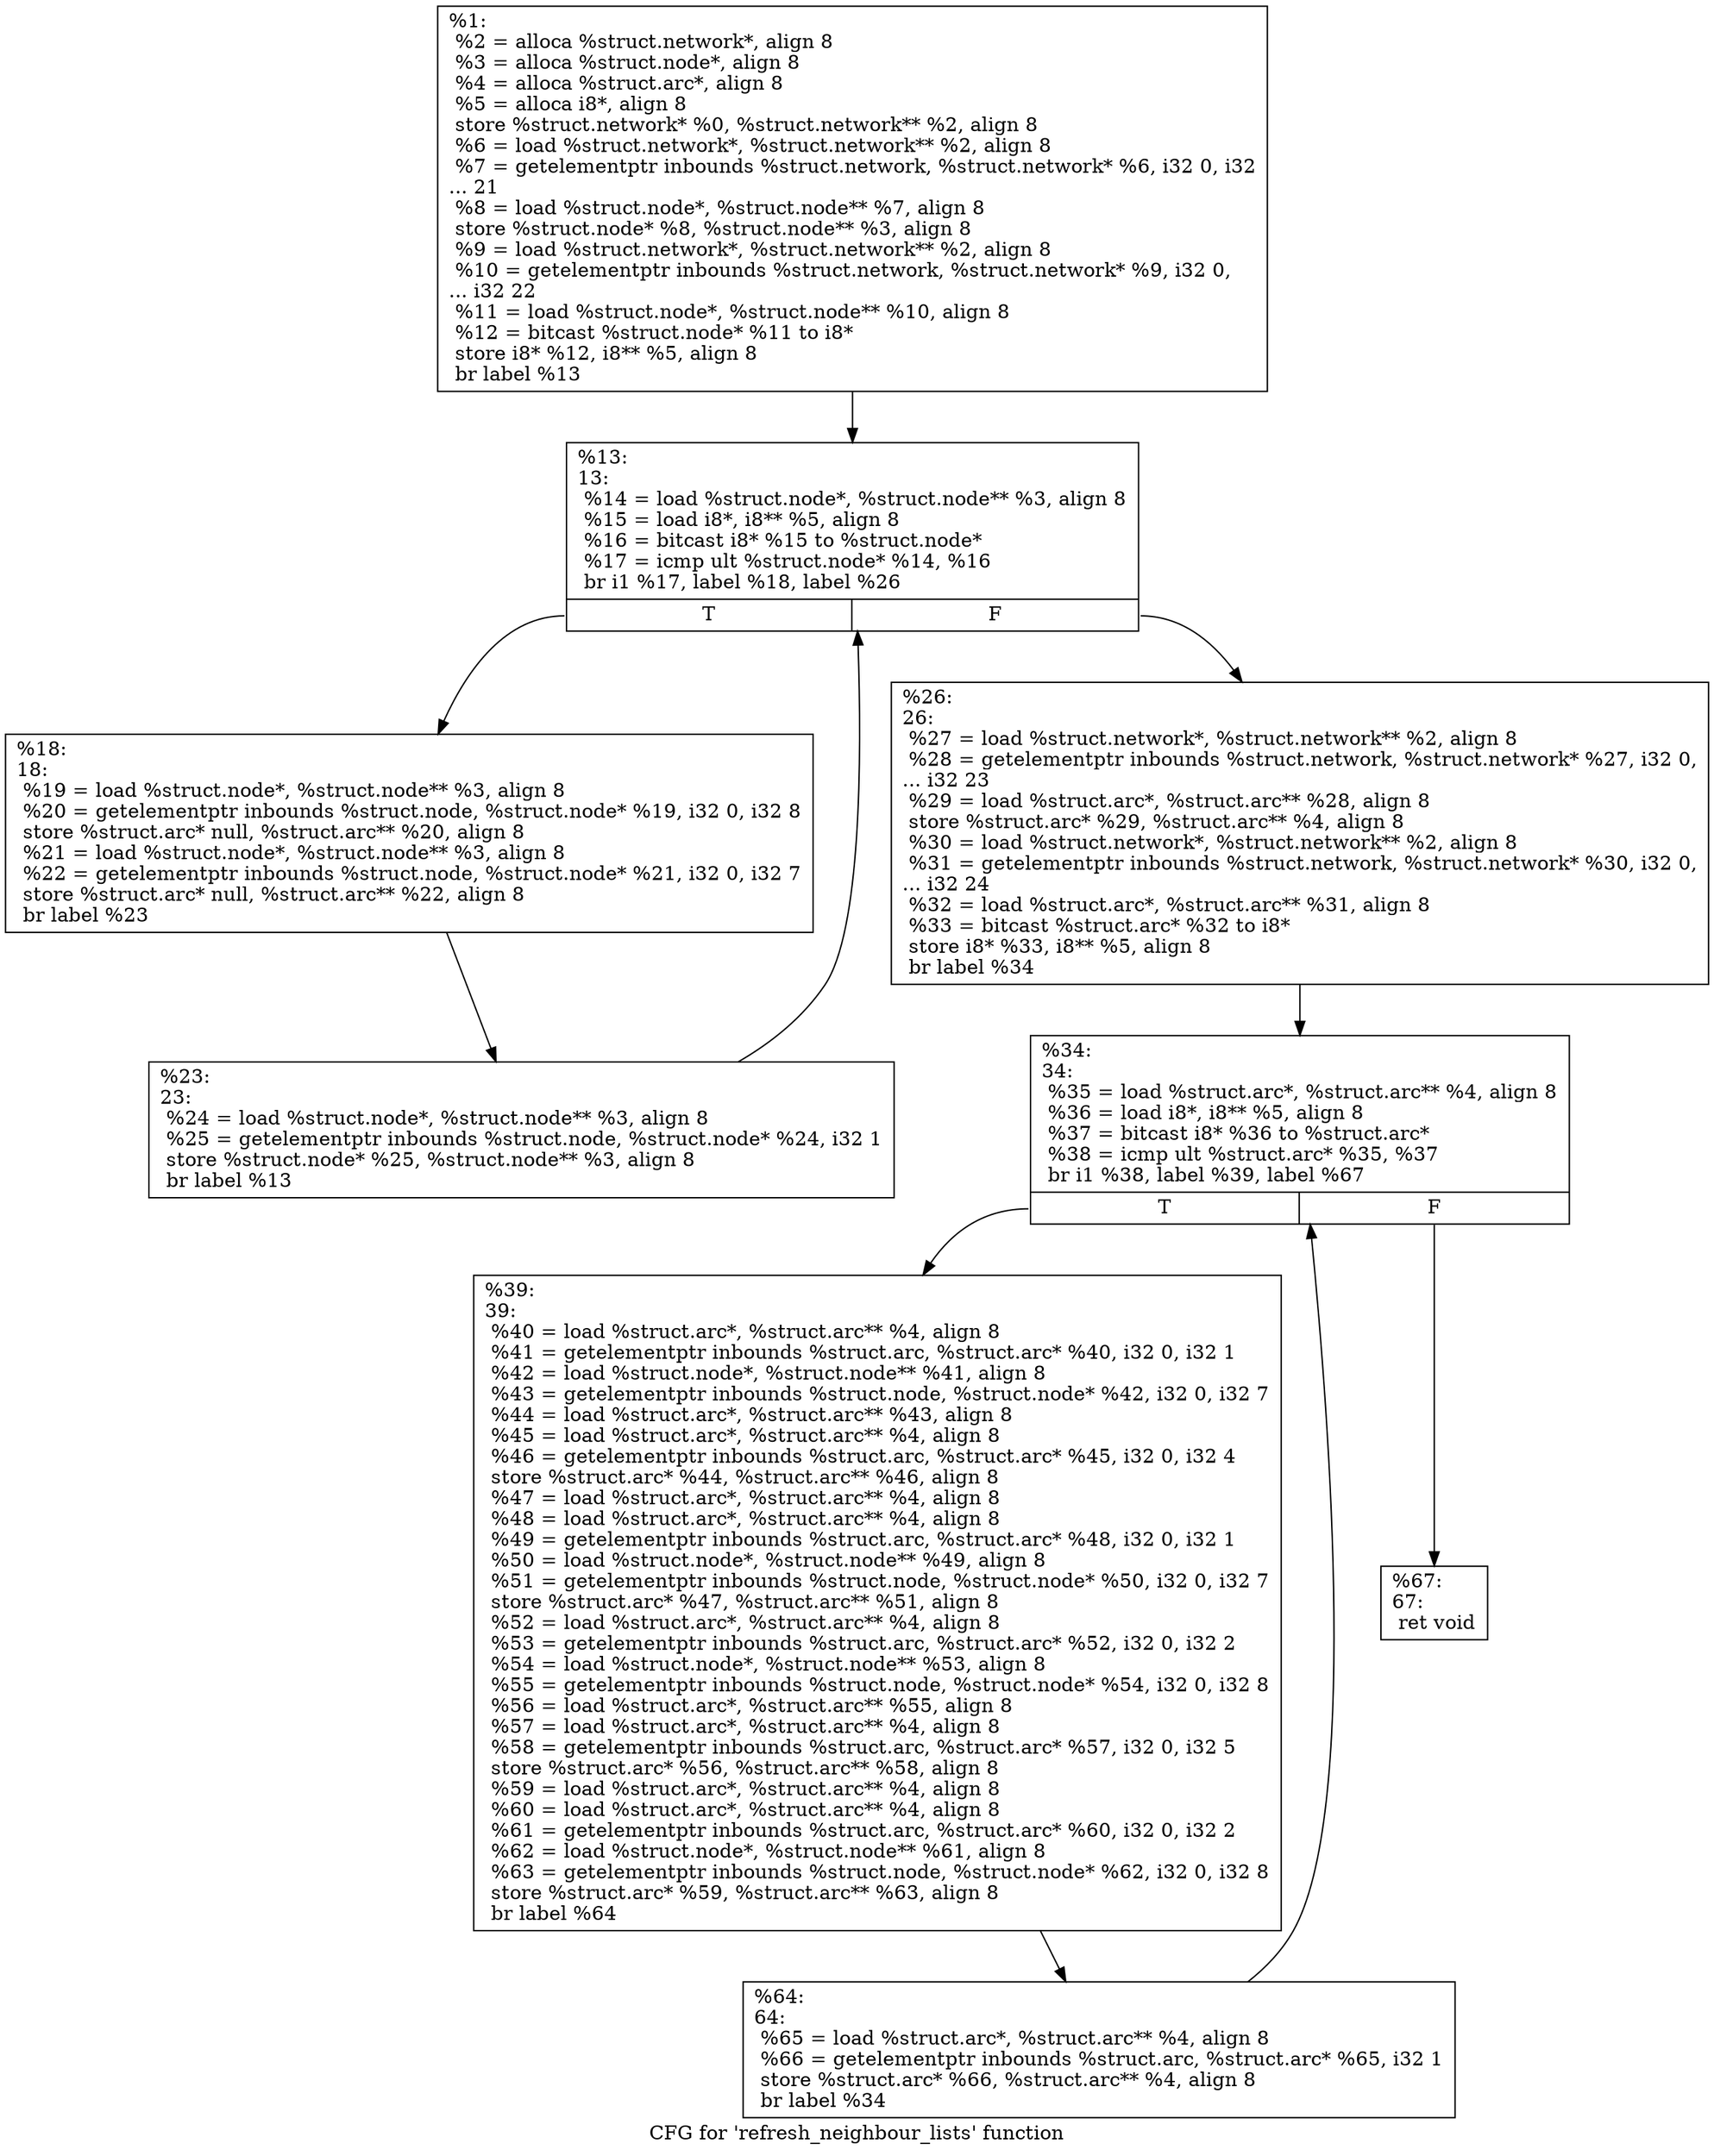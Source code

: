 digraph "CFG for 'refresh_neighbour_lists' function" {
	label="CFG for 'refresh_neighbour_lists' function";

	Node0x27be9e0 [shape=record,label="{%1:\l  %2 = alloca %struct.network*, align 8\l  %3 = alloca %struct.node*, align 8\l  %4 = alloca %struct.arc*, align 8\l  %5 = alloca i8*, align 8\l  store %struct.network* %0, %struct.network** %2, align 8\l  %6 = load %struct.network*, %struct.network** %2, align 8\l  %7 = getelementptr inbounds %struct.network, %struct.network* %6, i32 0, i32\l... 21\l  %8 = load %struct.node*, %struct.node** %7, align 8\l  store %struct.node* %8, %struct.node** %3, align 8\l  %9 = load %struct.network*, %struct.network** %2, align 8\l  %10 = getelementptr inbounds %struct.network, %struct.network* %9, i32 0,\l... i32 22\l  %11 = load %struct.node*, %struct.node** %10, align 8\l  %12 = bitcast %struct.node* %11 to i8*\l  store i8* %12, i8** %5, align 8\l  br label %13\l}"];
	Node0x27be9e0 -> Node0x27bea30;
	Node0x27bea30 [shape=record,label="{%13:\l13:                                               \l  %14 = load %struct.node*, %struct.node** %3, align 8\l  %15 = load i8*, i8** %5, align 8\l  %16 = bitcast i8* %15 to %struct.node*\l  %17 = icmp ult %struct.node* %14, %16\l  br i1 %17, label %18, label %26\l|{<s0>T|<s1>F}}"];
	Node0x27bea30:s0 -> Node0x27bea80;
	Node0x27bea30:s1 -> Node0x27beb20;
	Node0x27bea80 [shape=record,label="{%18:\l18:                                               \l  %19 = load %struct.node*, %struct.node** %3, align 8\l  %20 = getelementptr inbounds %struct.node, %struct.node* %19, i32 0, i32 8\l  store %struct.arc* null, %struct.arc** %20, align 8\l  %21 = load %struct.node*, %struct.node** %3, align 8\l  %22 = getelementptr inbounds %struct.node, %struct.node* %21, i32 0, i32 7\l  store %struct.arc* null, %struct.arc** %22, align 8\l  br label %23\l}"];
	Node0x27bea80 -> Node0x27bead0;
	Node0x27bead0 [shape=record,label="{%23:\l23:                                               \l  %24 = load %struct.node*, %struct.node** %3, align 8\l  %25 = getelementptr inbounds %struct.node, %struct.node* %24, i32 1\l  store %struct.node* %25, %struct.node** %3, align 8\l  br label %13\l}"];
	Node0x27bead0 -> Node0x27bea30;
	Node0x27beb20 [shape=record,label="{%26:\l26:                                               \l  %27 = load %struct.network*, %struct.network** %2, align 8\l  %28 = getelementptr inbounds %struct.network, %struct.network* %27, i32 0,\l... i32 23\l  %29 = load %struct.arc*, %struct.arc** %28, align 8\l  store %struct.arc* %29, %struct.arc** %4, align 8\l  %30 = load %struct.network*, %struct.network** %2, align 8\l  %31 = getelementptr inbounds %struct.network, %struct.network* %30, i32 0,\l... i32 24\l  %32 = load %struct.arc*, %struct.arc** %31, align 8\l  %33 = bitcast %struct.arc* %32 to i8*\l  store i8* %33, i8** %5, align 8\l  br label %34\l}"];
	Node0x27beb20 -> Node0x27beb70;
	Node0x27beb70 [shape=record,label="{%34:\l34:                                               \l  %35 = load %struct.arc*, %struct.arc** %4, align 8\l  %36 = load i8*, i8** %5, align 8\l  %37 = bitcast i8* %36 to %struct.arc*\l  %38 = icmp ult %struct.arc* %35, %37\l  br i1 %38, label %39, label %67\l|{<s0>T|<s1>F}}"];
	Node0x27beb70:s0 -> Node0x27bebc0;
	Node0x27beb70:s1 -> Node0x27bec60;
	Node0x27bebc0 [shape=record,label="{%39:\l39:                                               \l  %40 = load %struct.arc*, %struct.arc** %4, align 8\l  %41 = getelementptr inbounds %struct.arc, %struct.arc* %40, i32 0, i32 1\l  %42 = load %struct.node*, %struct.node** %41, align 8\l  %43 = getelementptr inbounds %struct.node, %struct.node* %42, i32 0, i32 7\l  %44 = load %struct.arc*, %struct.arc** %43, align 8\l  %45 = load %struct.arc*, %struct.arc** %4, align 8\l  %46 = getelementptr inbounds %struct.arc, %struct.arc* %45, i32 0, i32 4\l  store %struct.arc* %44, %struct.arc** %46, align 8\l  %47 = load %struct.arc*, %struct.arc** %4, align 8\l  %48 = load %struct.arc*, %struct.arc** %4, align 8\l  %49 = getelementptr inbounds %struct.arc, %struct.arc* %48, i32 0, i32 1\l  %50 = load %struct.node*, %struct.node** %49, align 8\l  %51 = getelementptr inbounds %struct.node, %struct.node* %50, i32 0, i32 7\l  store %struct.arc* %47, %struct.arc** %51, align 8\l  %52 = load %struct.arc*, %struct.arc** %4, align 8\l  %53 = getelementptr inbounds %struct.arc, %struct.arc* %52, i32 0, i32 2\l  %54 = load %struct.node*, %struct.node** %53, align 8\l  %55 = getelementptr inbounds %struct.node, %struct.node* %54, i32 0, i32 8\l  %56 = load %struct.arc*, %struct.arc** %55, align 8\l  %57 = load %struct.arc*, %struct.arc** %4, align 8\l  %58 = getelementptr inbounds %struct.arc, %struct.arc* %57, i32 0, i32 5\l  store %struct.arc* %56, %struct.arc** %58, align 8\l  %59 = load %struct.arc*, %struct.arc** %4, align 8\l  %60 = load %struct.arc*, %struct.arc** %4, align 8\l  %61 = getelementptr inbounds %struct.arc, %struct.arc* %60, i32 0, i32 2\l  %62 = load %struct.node*, %struct.node** %61, align 8\l  %63 = getelementptr inbounds %struct.node, %struct.node* %62, i32 0, i32 8\l  store %struct.arc* %59, %struct.arc** %63, align 8\l  br label %64\l}"];
	Node0x27bebc0 -> Node0x27bec10;
	Node0x27bec10 [shape=record,label="{%64:\l64:                                               \l  %65 = load %struct.arc*, %struct.arc** %4, align 8\l  %66 = getelementptr inbounds %struct.arc, %struct.arc* %65, i32 1\l  store %struct.arc* %66, %struct.arc** %4, align 8\l  br label %34\l}"];
	Node0x27bec10 -> Node0x27beb70;
	Node0x27bec60 [shape=record,label="{%67:\l67:                                               \l  ret void\l}"];
}
